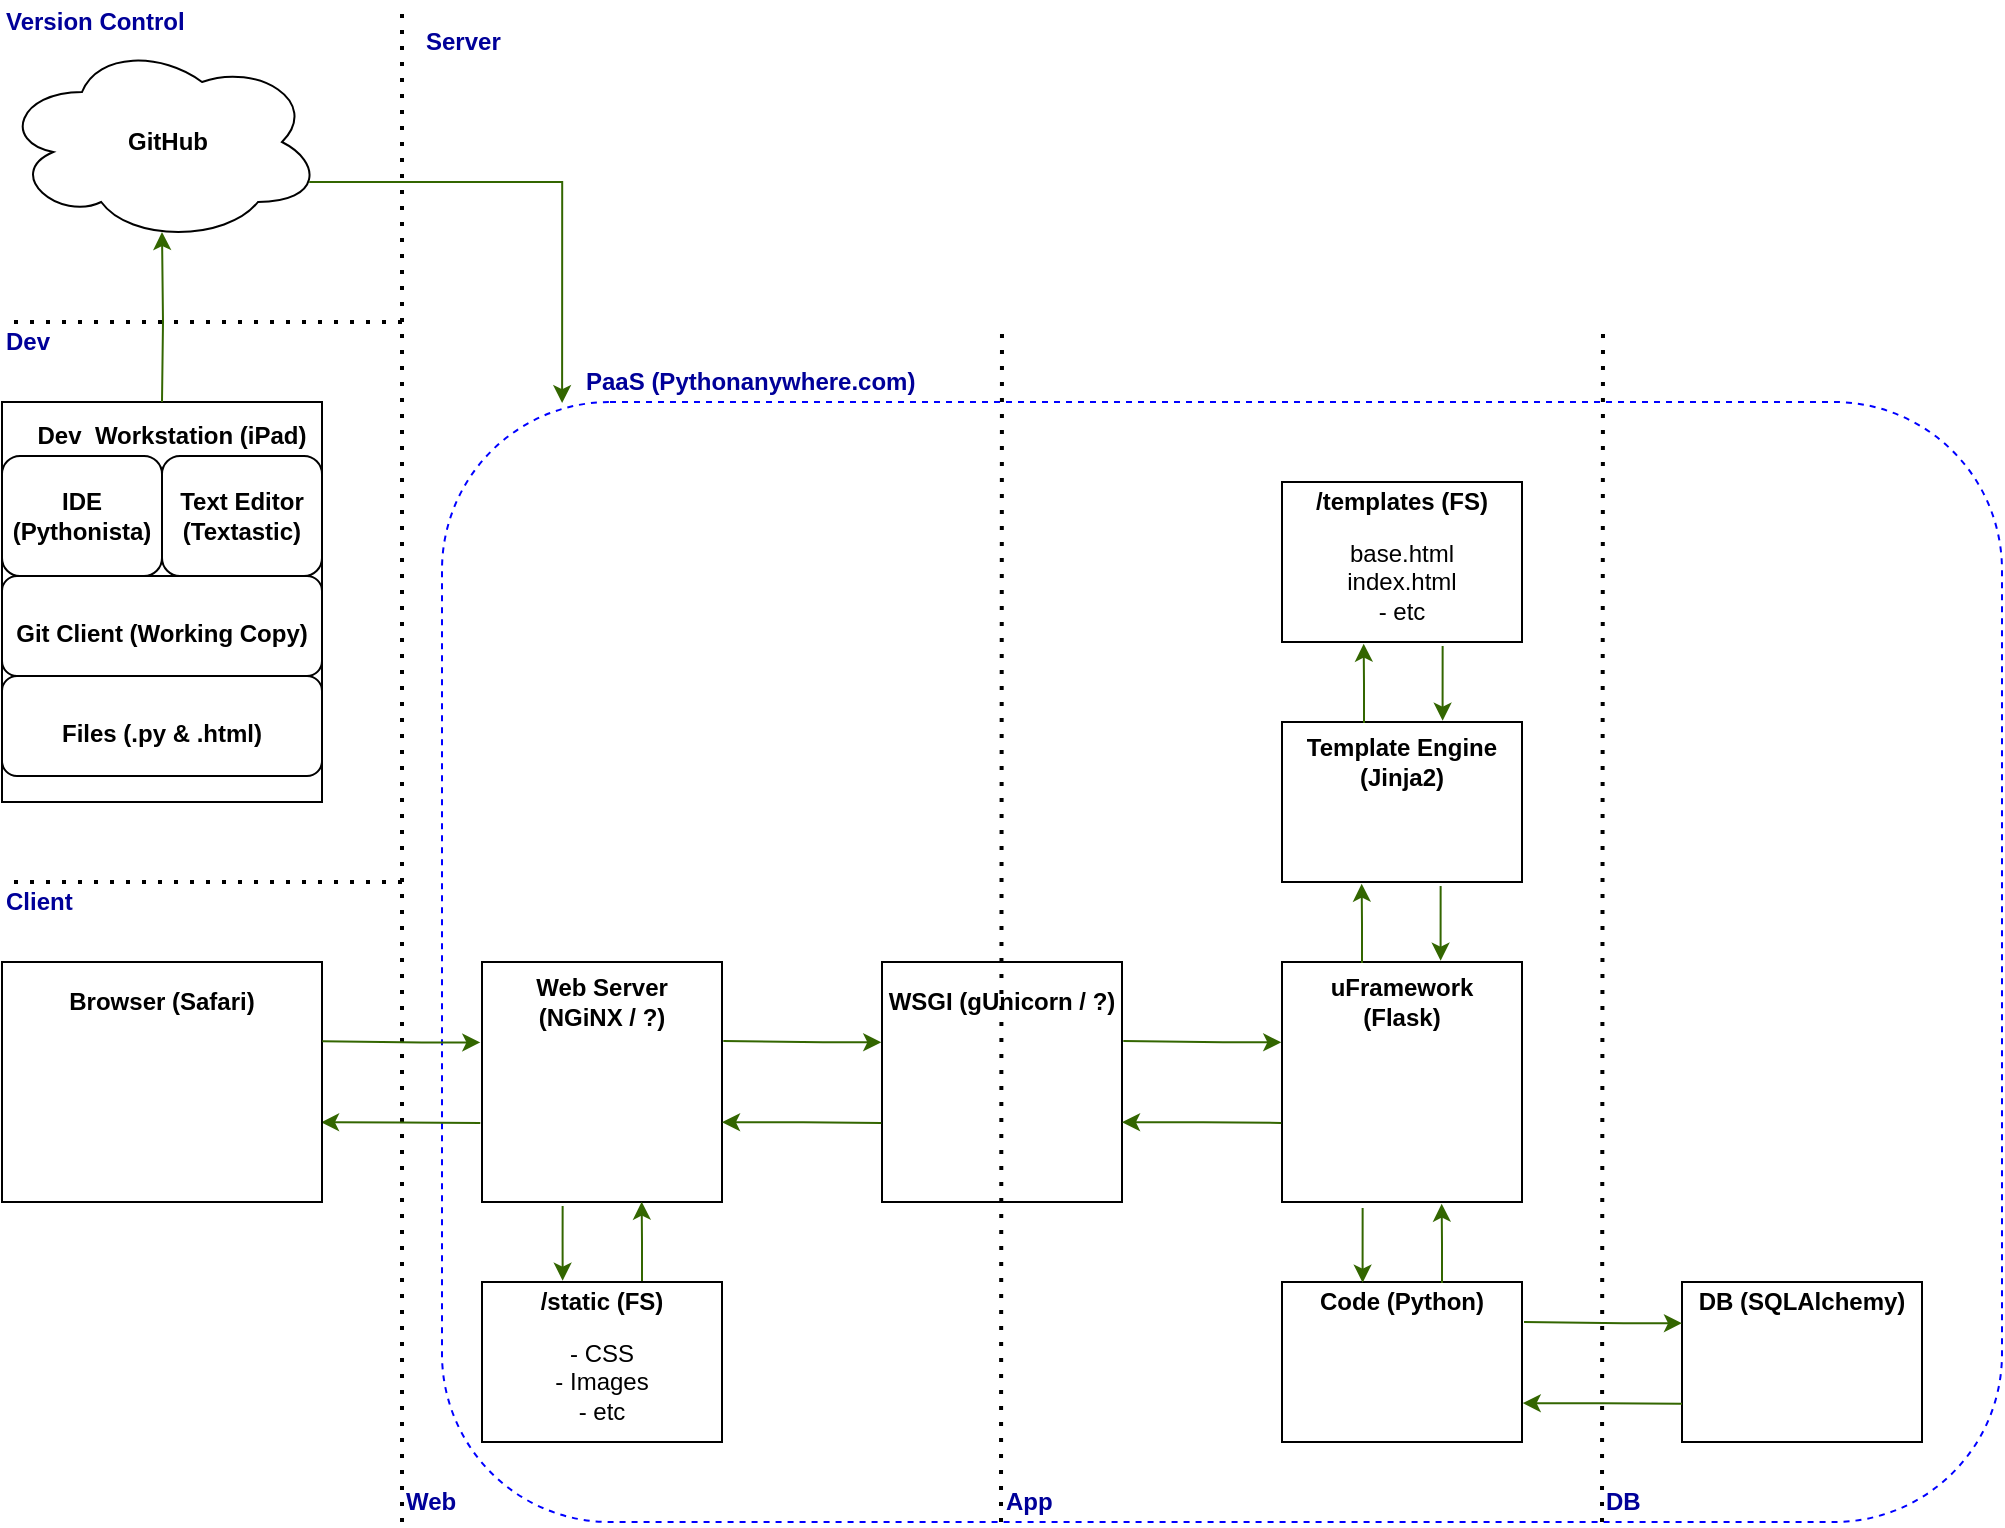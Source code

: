 <mxfile version="13.9.7" type="github">
  <diagram id="kgpKYQtTHZ0yAKxKKP6v" name="Page-1">
    <mxGraphModel dx="868" dy="742" grid="1" gridSize="10" guides="1" tooltips="1" connect="1" arrows="1" fold="1" page="1" pageScale="1" pageWidth="1100" pageHeight="850" math="0" shadow="0">
      <root>
        <mxCell id="0" />
        <mxCell id="1" parent="0" />
        <mxCell id="1D7lp2rWRmWPoldJIbJy-1" value="" style="rounded=1;whiteSpace=wrap;html=1;fillColor=none;dashed=1;strokeColor=#0000FF;" parent="1" vertex="1">
          <mxGeometry x="260" y="240" width="780" height="560" as="geometry" />
        </mxCell>
        <mxCell id="kP34SKrH4v_GNEErMYQn-1" value="" style="endArrow=none;dashed=1;html=1;dashPattern=1 3;strokeWidth=2;" parent="1" edge="1">
          <mxGeometry width="50" height="50" relative="1" as="geometry">
            <mxPoint x="240" y="800" as="sourcePoint" />
            <mxPoint x="240" y="40" as="targetPoint" />
          </mxGeometry>
        </mxCell>
        <mxCell id="kP34SKrH4v_GNEErMYQn-3" value="" style="rounded=0;whiteSpace=wrap;html=1;" parent="1" vertex="1">
          <mxGeometry x="40" y="240" width="160" height="200" as="geometry" />
        </mxCell>
        <mxCell id="5Lj5Pk4YFnlyCgKd_7wy-2" style="edgeStyle=orthogonalEdgeStyle;rounded=0;orthogonalLoop=1;jettySize=auto;html=1;exitX=0.997;exitY=0.668;exitDx=0;exitDy=0;entryX=-0.007;entryY=0.671;entryDx=0;entryDy=0;exitPerimeter=0;entryPerimeter=0;strokeColor=#336600;startArrow=classic;startFill=1;endArrow=none;endFill=0;" parent="1" source="kP34SKrH4v_GNEErMYQn-9" target="1D7lp2rWRmWPoldJIbJy-8" edge="1">
          <mxGeometry relative="1" as="geometry">
            <mxPoint x="200" y="603" as="sourcePoint" />
            <mxPoint x="280" y="603" as="targetPoint" />
            <Array as="points">
              <mxPoint x="240" y="600" />
            </Array>
          </mxGeometry>
        </mxCell>
        <mxCell id="kP34SKrH4v_GNEErMYQn-9" value="" style="rounded=0;whiteSpace=wrap;html=1;" parent="1" vertex="1">
          <mxGeometry x="40" y="520" width="160" height="120" as="geometry" />
        </mxCell>
        <mxCell id="kP34SKrH4v_GNEErMYQn-10" value="" style="rounded=1;whiteSpace=wrap;html=1;" parent="1" vertex="1">
          <mxGeometry x="40" y="327" width="160" height="50" as="geometry" />
        </mxCell>
        <mxCell id="kP34SKrH4v_GNEErMYQn-11" value="" style="rounded=1;whiteSpace=wrap;html=1;" parent="1" vertex="1">
          <mxGeometry x="40" y="267" width="80" height="60" as="geometry" />
        </mxCell>
        <mxCell id="kP34SKrH4v_GNEErMYQn-13" value="" style="rounded=1;whiteSpace=wrap;html=1;" parent="1" vertex="1">
          <mxGeometry x="120" y="267" width="80" height="60" as="geometry" />
        </mxCell>
        <mxCell id="kP34SKrH4v_GNEErMYQn-4" value="Browser (Safari)" style="text;html=1;strokeColor=none;fillColor=none;align=center;verticalAlign=middle;whiteSpace=wrap;rounded=0;fontStyle=1" parent="1" vertex="1">
          <mxGeometry x="40" y="530" width="160" height="20" as="geometry" />
        </mxCell>
        <mxCell id="kP34SKrH4v_GNEErMYQn-14" value="Dev &amp;nbsp;Workstation (iPad)" style="text;html=1;strokeColor=none;fillColor=none;align=center;verticalAlign=middle;whiteSpace=wrap;rounded=0;fontStyle=1" parent="1" vertex="1">
          <mxGeometry x="50" y="247" width="150" height="20" as="geometry" />
        </mxCell>
        <mxCell id="kP34SKrH4v_GNEErMYQn-15" value="Git Client (Working Copy)" style="text;html=1;strokeColor=none;fillColor=none;align=center;verticalAlign=middle;whiteSpace=wrap;rounded=0;fontStyle=1" parent="1" vertex="1">
          <mxGeometry x="40" y="346" width="160" height="20" as="geometry" />
        </mxCell>
        <mxCell id="kP34SKrH4v_GNEErMYQn-17" value="IDE&lt;br&gt;(Pythonista)" style="text;html=1;strokeColor=none;fillColor=none;align=center;verticalAlign=middle;whiteSpace=wrap;rounded=0;fontStyle=1" parent="1" vertex="1">
          <mxGeometry x="40" y="287" width="80" height="20" as="geometry" />
        </mxCell>
        <mxCell id="kP34SKrH4v_GNEErMYQn-18" value="Text Editor&lt;br&gt;(Textastic)" style="text;html=1;strokeColor=none;fillColor=none;align=center;verticalAlign=middle;whiteSpace=wrap;rounded=0;fontStyle=1" parent="1" vertex="1">
          <mxGeometry x="120" y="287" width="80" height="20" as="geometry" />
        </mxCell>
        <mxCell id="kP34SKrH4v_GNEErMYQn-19" value="" style="rounded=1;whiteSpace=wrap;html=1;" parent="1" vertex="1">
          <mxGeometry x="40" y="377" width="160" height="50" as="geometry" />
        </mxCell>
        <mxCell id="kP34SKrH4v_GNEErMYQn-20" value="Files (.py &amp;amp; .html)" style="text;html=1;strokeColor=none;fillColor=none;align=center;verticalAlign=middle;whiteSpace=wrap;rounded=0;fontStyle=1" parent="1" vertex="1">
          <mxGeometry x="40" y="396" width="160" height="20" as="geometry" />
        </mxCell>
        <mxCell id="kP34SKrH4v_GNEErMYQn-21" value="" style="ellipse;shape=cloud;whiteSpace=wrap;html=1;" parent="1" vertex="1">
          <mxGeometry x="40" y="60" width="160" height="100" as="geometry" />
        </mxCell>
        <mxCell id="kP34SKrH4v_GNEErMYQn-23" value="GitHub" style="text;html=1;strokeColor=none;fillColor=none;align=center;verticalAlign=middle;whiteSpace=wrap;rounded=0;fontStyle=1" parent="1" vertex="1">
          <mxGeometry x="46" y="100" width="154" height="20" as="geometry" />
        </mxCell>
        <mxCell id="kP34SKrH4v_GNEErMYQn-24" value="" style="endArrow=none;dashed=1;html=1;dashPattern=1 3;strokeWidth=2;" parent="1" edge="1">
          <mxGeometry width="50" height="50" relative="1" as="geometry">
            <mxPoint x="240" y="200" as="sourcePoint" />
            <mxPoint x="40" y="200" as="targetPoint" />
          </mxGeometry>
        </mxCell>
        <mxCell id="kP34SKrH4v_GNEErMYQn-25" value="" style="endArrow=none;dashed=1;html=1;dashPattern=1 3;strokeWidth=2;" parent="1" edge="1">
          <mxGeometry width="50" height="50" relative="1" as="geometry">
            <mxPoint x="240" y="480" as="sourcePoint" />
            <mxPoint x="40" y="480" as="targetPoint" />
          </mxGeometry>
        </mxCell>
        <mxCell id="kP34SKrH4v_GNEErMYQn-26" value="Client" style="text;html=1;strokeColor=none;fillColor=none;align=left;verticalAlign=middle;whiteSpace=wrap;rounded=0;fontStyle=1;fontColor=#000099;" parent="1" vertex="1">
          <mxGeometry x="40" y="480" width="120" height="20" as="geometry" />
        </mxCell>
        <mxCell id="kP34SKrH4v_GNEErMYQn-27" value="Dev" style="text;html=1;strokeColor=none;fillColor=none;align=left;verticalAlign=middle;whiteSpace=wrap;rounded=0;fontStyle=1;fontColor=#000099;" parent="1" vertex="1">
          <mxGeometry x="40" y="200" width="120" height="20" as="geometry" />
        </mxCell>
        <mxCell id="kP34SKrH4v_GNEErMYQn-28" value="Version Control" style="text;html=1;strokeColor=none;fillColor=none;align=left;verticalAlign=middle;whiteSpace=wrap;rounded=0;fontStyle=1;fontColor=#000099;" parent="1" vertex="1">
          <mxGeometry x="40" y="40" width="120" height="20" as="geometry" />
        </mxCell>
        <mxCell id="kP34SKrH4v_GNEErMYQn-29" value="PaaS (Pythonanywhere.com)" style="text;html=1;strokeColor=none;fillColor=none;align=left;verticalAlign=middle;whiteSpace=wrap;rounded=0;fontStyle=1;fontColor=#000099;" parent="1" vertex="1">
          <mxGeometry x="330" y="220" width="190" height="20" as="geometry" />
        </mxCell>
        <mxCell id="1D7lp2rWRmWPoldJIbJy-2" value="Server" style="text;html=1;strokeColor=none;fillColor=none;align=left;verticalAlign=middle;whiteSpace=wrap;rounded=0;fontStyle=1;fontColor=#000099;" parent="1" vertex="1">
          <mxGeometry x="250" y="50" width="120" height="20" as="geometry" />
        </mxCell>
        <mxCell id="1D7lp2rWRmWPoldJIbJy-3" value="" style="rounded=0;whiteSpace=wrap;html=1;" parent="1" vertex="1">
          <mxGeometry x="280" y="680" width="120" height="80" as="geometry" />
        </mxCell>
        <mxCell id="1D7lp2rWRmWPoldJIbJy-4" value="/static (FS)" style="text;html=1;strokeColor=none;fillColor=none;align=center;verticalAlign=middle;whiteSpace=wrap;rounded=0;fontStyle=1" parent="1" vertex="1">
          <mxGeometry x="280" y="680" width="120" height="20" as="geometry" />
        </mxCell>
        <mxCell id="1D7lp2rWRmWPoldJIbJy-5" value="&lt;span style=&quot;font-weight: normal&quot;&gt;- CSS&lt;br&gt;- Images&lt;br&gt;- etc&lt;/span&gt;" style="text;html=1;strokeColor=none;fillColor=none;align=center;verticalAlign=middle;whiteSpace=wrap;rounded=0;fontStyle=1" parent="1" vertex="1">
          <mxGeometry x="280" y="700" width="120" height="60" as="geometry" />
        </mxCell>
        <mxCell id="1D7lp2rWRmWPoldJIbJy-8" value="" style="rounded=0;whiteSpace=wrap;html=1;" parent="1" vertex="1">
          <mxGeometry x="280" y="520" width="120" height="120" as="geometry" />
        </mxCell>
        <mxCell id="1D7lp2rWRmWPoldJIbJy-9" value="Web Server&lt;br&gt;(NGiNX / ?)" style="text;html=1;strokeColor=none;fillColor=none;align=center;verticalAlign=middle;whiteSpace=wrap;rounded=0;fontStyle=1" parent="1" vertex="1">
          <mxGeometry x="280" y="530" width="120" height="20" as="geometry" />
        </mxCell>
        <mxCell id="1D7lp2rWRmWPoldJIbJy-10" value="" style="rounded=0;whiteSpace=wrap;html=1;" parent="1" vertex="1">
          <mxGeometry x="480" y="520" width="120" height="120" as="geometry" />
        </mxCell>
        <mxCell id="1D7lp2rWRmWPoldJIbJy-11" value="WSGI (gUnicorn / ?)" style="text;html=1;strokeColor=none;fillColor=none;align=center;verticalAlign=middle;whiteSpace=wrap;rounded=0;fontStyle=1" parent="1" vertex="1">
          <mxGeometry x="480" y="530" width="120" height="20" as="geometry" />
        </mxCell>
        <mxCell id="1D7lp2rWRmWPoldJIbJy-12" value="" style="rounded=0;whiteSpace=wrap;html=1;" parent="1" vertex="1">
          <mxGeometry x="680" y="520" width="120" height="120" as="geometry" />
        </mxCell>
        <mxCell id="1D7lp2rWRmWPoldJIbJy-13" value="uFramework&lt;br&gt;(Flask)" style="text;html=1;strokeColor=none;fillColor=none;align=center;verticalAlign=middle;whiteSpace=wrap;rounded=0;fontStyle=1" parent="1" vertex="1">
          <mxGeometry x="680" y="530" width="120" height="20" as="geometry" />
        </mxCell>
        <mxCell id="1D7lp2rWRmWPoldJIbJy-17" value="" style="endArrow=none;dashed=1;html=1;dashPattern=1 3;strokeWidth=2;" parent="1" edge="1">
          <mxGeometry width="50" height="50" relative="1" as="geometry">
            <mxPoint x="539.5" y="800" as="sourcePoint" />
            <mxPoint x="540" y="200" as="targetPoint" />
          </mxGeometry>
        </mxCell>
        <mxCell id="1D7lp2rWRmWPoldJIbJy-18" value="Web" style="text;html=1;strokeColor=none;fillColor=none;align=left;verticalAlign=middle;whiteSpace=wrap;rounded=0;fontStyle=1;fontColor=#000099;" parent="1" vertex="1">
          <mxGeometry x="240" y="780" width="120" height="20" as="geometry" />
        </mxCell>
        <mxCell id="XjJIb6_F2YwHUvGka_Cs-3" value="" style="rounded=0;whiteSpace=wrap;html=1;" parent="1" vertex="1">
          <mxGeometry x="680" y="680" width="120" height="80" as="geometry" />
        </mxCell>
        <mxCell id="XjJIb6_F2YwHUvGka_Cs-4" value="Code (Python)" style="text;html=1;strokeColor=none;fillColor=none;align=center;verticalAlign=middle;whiteSpace=wrap;rounded=0;fontStyle=1" parent="1" vertex="1">
          <mxGeometry x="680" y="680" width="120" height="20" as="geometry" />
        </mxCell>
        <mxCell id="XjJIb6_F2YwHUvGka_Cs-6" value="" style="rounded=0;whiteSpace=wrap;html=1;" parent="1" vertex="1">
          <mxGeometry x="880" y="680" width="120" height="80" as="geometry" />
        </mxCell>
        <mxCell id="XjJIb6_F2YwHUvGka_Cs-7" value="DB (SQLAlchemy)" style="text;html=1;strokeColor=none;fillColor=none;align=center;verticalAlign=middle;whiteSpace=wrap;rounded=0;fontStyle=1" parent="1" vertex="1">
          <mxGeometry x="880" y="680" width="120" height="20" as="geometry" />
        </mxCell>
        <mxCell id="XjJIb6_F2YwHUvGka_Cs-8" value="" style="rounded=0;whiteSpace=wrap;html=1;" parent="1" vertex="1">
          <mxGeometry x="680" y="400" width="120" height="80" as="geometry" />
        </mxCell>
        <mxCell id="XjJIb6_F2YwHUvGka_Cs-9" value="Template Engine&lt;br&gt;(Jinja2)" style="text;html=1;strokeColor=none;fillColor=none;align=center;verticalAlign=middle;whiteSpace=wrap;rounded=0;fontStyle=1" parent="1" vertex="1">
          <mxGeometry x="680" y="400" width="120" height="40" as="geometry" />
        </mxCell>
        <mxCell id="XjJIb6_F2YwHUvGka_Cs-10" value="" style="rounded=0;whiteSpace=wrap;html=1;" parent="1" vertex="1">
          <mxGeometry x="680" y="280" width="120" height="80" as="geometry" />
        </mxCell>
        <mxCell id="XjJIb6_F2YwHUvGka_Cs-11" value="/templates (FS)" style="text;html=1;strokeColor=none;fillColor=none;align=center;verticalAlign=middle;whiteSpace=wrap;rounded=0;fontStyle=1" parent="1" vertex="1">
          <mxGeometry x="680" y="280" width="120" height="20" as="geometry" />
        </mxCell>
        <mxCell id="XjJIb6_F2YwHUvGka_Cs-12" value="&lt;span style=&quot;font-weight: normal&quot;&gt;base.html&lt;br&gt;index.html&lt;br&gt;- etc&lt;/span&gt;" style="text;html=1;strokeColor=none;fillColor=none;align=center;verticalAlign=middle;whiteSpace=wrap;rounded=0;fontStyle=1" parent="1" vertex="1">
          <mxGeometry x="680" y="300" width="120" height="60" as="geometry" />
        </mxCell>
        <mxCell id="XjJIb6_F2YwHUvGka_Cs-15" value="" style="endArrow=none;dashed=1;html=1;dashPattern=1 3;strokeWidth=2;" parent="1" edge="1">
          <mxGeometry width="50" height="50" relative="1" as="geometry">
            <mxPoint x="840" y="800" as="sourcePoint" />
            <mxPoint x="840.5" y="200" as="targetPoint" />
          </mxGeometry>
        </mxCell>
        <mxCell id="XjJIb6_F2YwHUvGka_Cs-16" value="DB" style="text;html=1;strokeColor=none;fillColor=none;align=left;verticalAlign=middle;whiteSpace=wrap;rounded=0;fontStyle=1;fontColor=#000099;" parent="1" vertex="1">
          <mxGeometry x="840" y="780" width="120" height="20" as="geometry" />
        </mxCell>
        <mxCell id="XjJIb6_F2YwHUvGka_Cs-19" value="App" style="text;html=1;strokeColor=none;fillColor=none;align=left;verticalAlign=middle;whiteSpace=wrap;rounded=0;fontStyle=1;fontColor=#000099;" parent="1" vertex="1">
          <mxGeometry x="540" y="780" width="120" height="20" as="geometry" />
        </mxCell>
        <mxCell id="5Lj5Pk4YFnlyCgKd_7wy-8" style="edgeStyle=orthogonalEdgeStyle;rounded=0;orthogonalLoop=1;jettySize=auto;html=1;exitX=-0.007;exitY=0.335;exitDx=0;exitDy=0;exitPerimeter=0;entryX=1.001;entryY=0.33;entryDx=0;entryDy=0;entryPerimeter=0;strokeColor=#336600;startArrow=classic;startFill=1;endArrow=none;endFill=0;" parent="1" source="1D7lp2rWRmWPoldJIbJy-8" target="kP34SKrH4v_GNEErMYQn-9" edge="1">
          <mxGeometry relative="1" as="geometry">
            <mxPoint x="209.52" y="610.16" as="sourcePoint" />
            <mxPoint x="210" y="560" as="targetPoint" />
            <Array as="points">
              <mxPoint x="250" y="560" />
            </Array>
          </mxGeometry>
        </mxCell>
        <mxCell id="5Lj5Pk4YFnlyCgKd_7wy-9" style="edgeStyle=orthogonalEdgeStyle;rounded=0;orthogonalLoop=1;jettySize=auto;html=1;exitX=0.997;exitY=0.668;exitDx=0;exitDy=0;entryX=-0.007;entryY=0.671;entryDx=0;entryDy=0;exitPerimeter=0;entryPerimeter=0;strokeColor=#336600;startArrow=classic;startFill=1;endArrow=none;endFill=0;" parent="1" edge="1">
          <mxGeometry relative="1" as="geometry">
            <mxPoint x="400" y="600.1" as="sourcePoint" />
            <mxPoint x="479.64" y="600.46" as="targetPoint" />
            <Array as="points">
              <mxPoint x="440.48" y="599.94" />
            </Array>
          </mxGeometry>
        </mxCell>
        <mxCell id="5Lj5Pk4YFnlyCgKd_7wy-10" style="edgeStyle=orthogonalEdgeStyle;rounded=0;orthogonalLoop=1;jettySize=auto;html=1;exitX=-0.007;exitY=0.335;exitDx=0;exitDy=0;exitPerimeter=0;entryX=1.001;entryY=0.33;entryDx=0;entryDy=0;entryPerimeter=0;strokeColor=#336600;startArrow=classic;startFill=1;endArrow=none;endFill=0;" parent="1" edge="1">
          <mxGeometry relative="1" as="geometry">
            <mxPoint x="479.64" y="560.14" as="sourcePoint" />
            <mxPoint x="400.64" y="559.54" as="targetPoint" />
            <Array as="points">
              <mxPoint x="450.48" y="559.94" />
            </Array>
          </mxGeometry>
        </mxCell>
        <mxCell id="5Lj5Pk4YFnlyCgKd_7wy-11" style="edgeStyle=orthogonalEdgeStyle;rounded=0;orthogonalLoop=1;jettySize=auto;html=1;exitX=0.997;exitY=0.668;exitDx=0;exitDy=0;entryX=-0.007;entryY=0.671;entryDx=0;entryDy=0;exitPerimeter=0;entryPerimeter=0;strokeColor=#336600;startArrow=classic;startFill=1;endArrow=none;endFill=0;" parent="1" edge="1">
          <mxGeometry relative="1" as="geometry">
            <mxPoint x="600" y="600.1" as="sourcePoint" />
            <mxPoint x="679.64" y="600.46" as="targetPoint" />
            <Array as="points">
              <mxPoint x="640.48" y="599.94" />
            </Array>
          </mxGeometry>
        </mxCell>
        <mxCell id="5Lj5Pk4YFnlyCgKd_7wy-12" style="edgeStyle=orthogonalEdgeStyle;rounded=0;orthogonalLoop=1;jettySize=auto;html=1;exitX=-0.007;exitY=0.335;exitDx=0;exitDy=0;exitPerimeter=0;entryX=1.001;entryY=0.33;entryDx=0;entryDy=0;entryPerimeter=0;strokeColor=#336600;startArrow=classic;startFill=1;endArrow=none;endFill=0;" parent="1" edge="1">
          <mxGeometry relative="1" as="geometry">
            <mxPoint x="679.64" y="560.14" as="sourcePoint" />
            <mxPoint x="600.64" y="559.54" as="targetPoint" />
            <Array as="points">
              <mxPoint x="650.48" y="559.94" />
            </Array>
          </mxGeometry>
        </mxCell>
        <mxCell id="5Lj5Pk4YFnlyCgKd_7wy-14" style="edgeStyle=orthogonalEdgeStyle;rounded=0;orthogonalLoop=1;jettySize=auto;html=1;exitX=0.997;exitY=0.668;exitDx=0;exitDy=0;entryX=-0.007;entryY=0.671;entryDx=0;entryDy=0;exitPerimeter=0;entryPerimeter=0;strokeColor=#336600;startArrow=classic;startFill=1;endArrow=none;endFill=0;" parent="1" edge="1">
          <mxGeometry relative="1" as="geometry">
            <mxPoint x="800.36" y="740.56" as="sourcePoint" />
            <mxPoint x="880.0" y="740.92" as="targetPoint" />
            <Array as="points">
              <mxPoint x="840.84" y="740.4" />
            </Array>
          </mxGeometry>
        </mxCell>
        <mxCell id="5Lj5Pk4YFnlyCgKd_7wy-15" style="edgeStyle=orthogonalEdgeStyle;rounded=0;orthogonalLoop=1;jettySize=auto;html=1;exitX=-0.007;exitY=0.335;exitDx=0;exitDy=0;exitPerimeter=0;entryX=1.001;entryY=0.33;entryDx=0;entryDy=0;entryPerimeter=0;strokeColor=#336600;startArrow=classic;startFill=1;endArrow=none;endFill=0;" parent="1" edge="1">
          <mxGeometry relative="1" as="geometry">
            <mxPoint x="880.0" y="700.6" as="sourcePoint" />
            <mxPoint x="801.0" y="700" as="targetPoint" />
            <Array as="points">
              <mxPoint x="850.84" y="700.4" />
            </Array>
          </mxGeometry>
        </mxCell>
        <mxCell id="5Lj5Pk4YFnlyCgKd_7wy-17" style="edgeStyle=orthogonalEdgeStyle;rounded=0;orthogonalLoop=1;jettySize=auto;html=1;exitX=0.997;exitY=0.668;exitDx=0;exitDy=0;entryX=0.128;entryY=0.714;entryDx=0;entryDy=0;exitPerimeter=0;entryPerimeter=0;strokeColor=#336600;" parent="1" target="1D7lp2rWRmWPoldJIbJy-1" edge="1">
          <mxGeometry relative="1" as="geometry">
            <mxPoint x="360" y="679.5" as="sourcePoint" />
            <mxPoint x="439.64" y="679.86" as="targetPoint" />
            <Array as="points">
              <mxPoint x="360" y="660" />
              <mxPoint x="360" y="660" />
            </Array>
          </mxGeometry>
        </mxCell>
        <mxCell id="5Lj5Pk4YFnlyCgKd_7wy-20" style="edgeStyle=orthogonalEdgeStyle;rounded=0;orthogonalLoop=1;jettySize=auto;html=1;exitX=0.336;exitY=1.017;exitDx=0;exitDy=0;exitPerimeter=0;strokeColor=#336600;entryX=0.336;entryY=-0.033;entryDx=0;entryDy=0;entryPerimeter=0;" parent="1" source="1D7lp2rWRmWPoldJIbJy-8" target="1D7lp2rWRmWPoldJIbJy-4" edge="1">
          <mxGeometry relative="1" as="geometry">
            <mxPoint x="400.36" y="660" as="sourcePoint" />
            <mxPoint x="441" y="680" as="targetPoint" />
            <Array as="points">
              <mxPoint x="320" y="660" />
              <mxPoint x="320" y="679" />
            </Array>
          </mxGeometry>
        </mxCell>
        <mxCell id="5Lj5Pk4YFnlyCgKd_7wy-21" style="edgeStyle=orthogonalEdgeStyle;rounded=0;orthogonalLoop=1;jettySize=auto;html=1;exitX=0.997;exitY=0.668;exitDx=0;exitDy=0;entryX=0.128;entryY=0.714;entryDx=0;entryDy=0;exitPerimeter=0;entryPerimeter=0;strokeColor=#336600;" parent="1" edge="1">
          <mxGeometry relative="1" as="geometry">
            <mxPoint x="760" y="680.5" as="sourcePoint" />
            <mxPoint x="759.84" y="640.84" as="targetPoint" />
            <Array as="points">
              <mxPoint x="760" y="661" />
              <mxPoint x="760" y="661" />
            </Array>
          </mxGeometry>
        </mxCell>
        <mxCell id="5Lj5Pk4YFnlyCgKd_7wy-22" style="edgeStyle=orthogonalEdgeStyle;rounded=0;orthogonalLoop=1;jettySize=auto;html=1;exitX=0.336;exitY=1.017;exitDx=0;exitDy=0;exitPerimeter=0;strokeColor=#336600;entryX=0.336;entryY=-0.033;entryDx=0;entryDy=0;entryPerimeter=0;" parent="1" edge="1">
          <mxGeometry relative="1" as="geometry">
            <mxPoint x="720.32" y="643.04" as="sourcePoint" />
            <mxPoint x="720.32" y="680.34" as="targetPoint" />
            <Array as="points">
              <mxPoint x="720" y="671" />
              <mxPoint x="720" y="671" />
            </Array>
          </mxGeometry>
        </mxCell>
        <mxCell id="5Lj5Pk4YFnlyCgKd_7wy-23" style="edgeStyle=orthogonalEdgeStyle;rounded=0;orthogonalLoop=1;jettySize=auto;html=1;exitX=0.997;exitY=0.668;exitDx=0;exitDy=0;entryX=0.128;entryY=0.714;entryDx=0;entryDy=0;exitPerimeter=0;entryPerimeter=0;strokeColor=#336600;" parent="1" edge="1">
          <mxGeometry relative="1" as="geometry">
            <mxPoint x="720" y="520.5" as="sourcePoint" />
            <mxPoint x="719.84" y="480.84" as="targetPoint" />
            <Array as="points">
              <mxPoint x="720" y="501" />
              <mxPoint x="720" y="501" />
            </Array>
          </mxGeometry>
        </mxCell>
        <mxCell id="5Lj5Pk4YFnlyCgKd_7wy-25" style="edgeStyle=orthogonalEdgeStyle;rounded=0;orthogonalLoop=1;jettySize=auto;html=1;exitX=0.336;exitY=1.017;exitDx=0;exitDy=0;exitPerimeter=0;strokeColor=#336600;entryX=0.336;entryY=-0.033;entryDx=0;entryDy=0;entryPerimeter=0;" parent="1" edge="1">
          <mxGeometry relative="1" as="geometry">
            <mxPoint x="759.32" y="482.04" as="sourcePoint" />
            <mxPoint x="759.32" y="519.34" as="targetPoint" />
            <Array as="points">
              <mxPoint x="759" y="510" />
              <mxPoint x="759" y="510" />
            </Array>
          </mxGeometry>
        </mxCell>
        <mxCell id="5Lj5Pk4YFnlyCgKd_7wy-26" style="edgeStyle=orthogonalEdgeStyle;rounded=0;orthogonalLoop=1;jettySize=auto;html=1;exitX=0.997;exitY=0.668;exitDx=0;exitDy=0;entryX=0.128;entryY=0.714;entryDx=0;entryDy=0;exitPerimeter=0;entryPerimeter=0;strokeColor=#336600;" parent="1" edge="1">
          <mxGeometry relative="1" as="geometry">
            <mxPoint x="721" y="400.5" as="sourcePoint" />
            <mxPoint x="720.84" y="360.84" as="targetPoint" />
            <Array as="points">
              <mxPoint x="721" y="381" />
              <mxPoint x="721" y="381" />
            </Array>
          </mxGeometry>
        </mxCell>
        <mxCell id="5Lj5Pk4YFnlyCgKd_7wy-27" style="edgeStyle=orthogonalEdgeStyle;rounded=0;orthogonalLoop=1;jettySize=auto;html=1;exitX=0.336;exitY=1.017;exitDx=0;exitDy=0;exitPerimeter=0;strokeColor=#336600;entryX=0.336;entryY=-0.033;entryDx=0;entryDy=0;entryPerimeter=0;" parent="1" edge="1">
          <mxGeometry relative="1" as="geometry">
            <mxPoint x="760.32" y="362.04" as="sourcePoint" />
            <mxPoint x="760.32" y="399.34" as="targetPoint" />
            <Array as="points">
              <mxPoint x="760" y="390" />
              <mxPoint x="760" y="390" />
            </Array>
          </mxGeometry>
        </mxCell>
        <mxCell id="9JrKhK4K6JrjBqXeKL0m-1" style="edgeStyle=orthogonalEdgeStyle;rounded=0;orthogonalLoop=1;jettySize=auto;html=1;strokeColor=#336600;entryX=0.5;entryY=0.95;entryDx=0;entryDy=0;entryPerimeter=0;" edge="1" parent="1" target="kP34SKrH4v_GNEErMYQn-21">
          <mxGeometry relative="1" as="geometry">
            <mxPoint x="120" y="240" as="sourcePoint" />
            <mxPoint x="120" y="160" as="targetPoint" />
            <Array as="points" />
          </mxGeometry>
        </mxCell>
        <mxCell id="9JrKhK4K6JrjBqXeKL0m-2" style="edgeStyle=orthogonalEdgeStyle;rounded=0;orthogonalLoop=1;jettySize=auto;html=1;strokeColor=#336600;exitX=0.96;exitY=0.7;exitDx=0;exitDy=0;exitPerimeter=0;entryX=0.077;entryY=0.001;entryDx=0;entryDy=0;entryPerimeter=0;" edge="1" parent="1" source="kP34SKrH4v_GNEErMYQn-21" target="1D7lp2rWRmWPoldJIbJy-1">
          <mxGeometry relative="1" as="geometry">
            <mxPoint x="270" y="220" as="sourcePoint" />
            <mxPoint x="280" y="220" as="targetPoint" />
            <Array as="points" />
          </mxGeometry>
        </mxCell>
      </root>
    </mxGraphModel>
  </diagram>
</mxfile>
